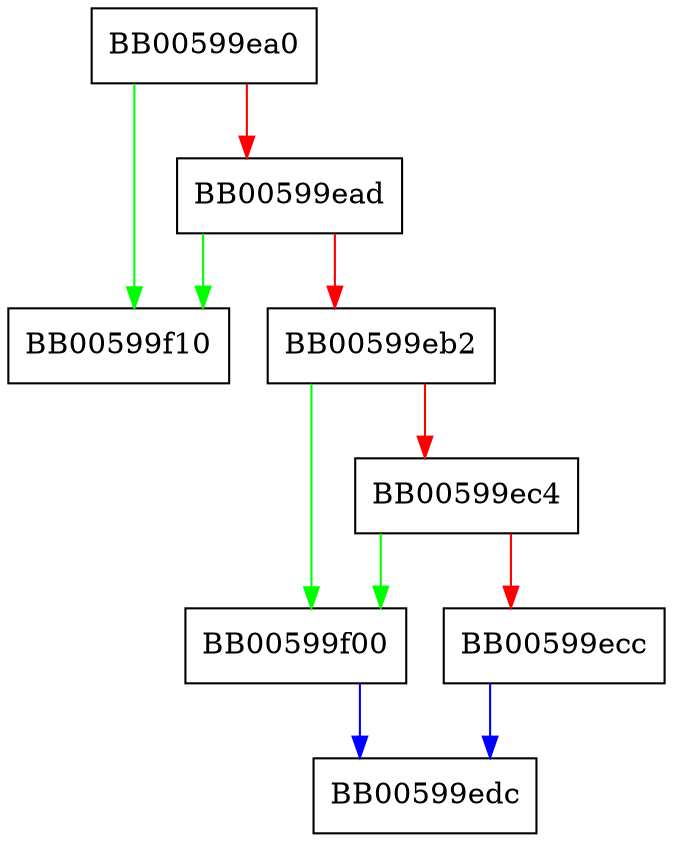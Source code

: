 digraph ecx_pub_cmp {
  node [shape="box"];
  graph [splines=ortho];
  BB00599ea0 -> BB00599f10 [color="green"];
  BB00599ea0 -> BB00599ead [color="red"];
  BB00599ead -> BB00599f10 [color="green"];
  BB00599ead -> BB00599eb2 [color="red"];
  BB00599eb2 -> BB00599f00 [color="green"];
  BB00599eb2 -> BB00599ec4 [color="red"];
  BB00599ec4 -> BB00599f00 [color="green"];
  BB00599ec4 -> BB00599ecc [color="red"];
  BB00599ecc -> BB00599edc [color="blue"];
  BB00599f00 -> BB00599edc [color="blue"];
}
